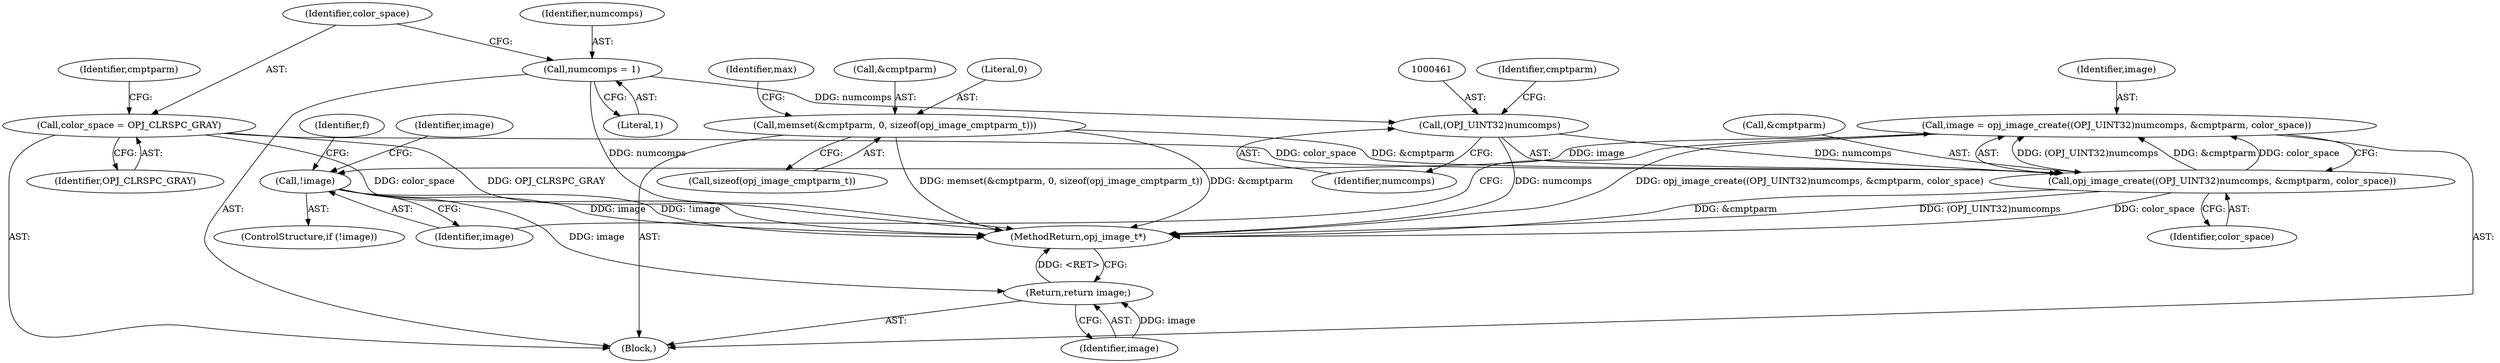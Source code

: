 digraph "0_openjpeg_e5285319229a5d77bf316bb0d3a6cbd3cb8666d9@API" {
"1000457" [label="(Call,image = opj_image_create((OPJ_UINT32)numcomps, &cmptparm, color_space))"];
"1000459" [label="(Call,opj_image_create((OPJ_UINT32)numcomps, &cmptparm, color_space))"];
"1000460" [label="(Call,(OPJ_UINT32)numcomps)"];
"1000139" [label="(Call,numcomps = 1)"];
"1000145" [label="(Call,memset(&cmptparm, 0, sizeof(opj_image_cmptparm_t)))"];
"1000142" [label="(Call,color_space = OPJ_CLRSPC_GRAY)"];
"1000467" [label="(Call,!image)"];
"1000663" [label="(Return,return image;)"];
"1000459" [label="(Call,opj_image_create((OPJ_UINT32)numcomps, &cmptparm, color_space))"];
"1000457" [label="(Call,image = opj_image_create((OPJ_UINT32)numcomps, &cmptparm, color_space))"];
"1000146" [label="(Call,&cmptparm)"];
"1000142" [label="(Call,color_space = OPJ_CLRSPC_GRAY)"];
"1000108" [label="(Block,)"];
"1000465" [label="(Identifier,color_space)"];
"1000664" [label="(Identifier,image)"];
"1000148" [label="(Literal,0)"];
"1000140" [label="(Identifier,numcomps)"];
"1000143" [label="(Identifier,color_space)"];
"1000458" [label="(Identifier,image)"];
"1000464" [label="(Identifier,cmptparm)"];
"1000468" [label="(Identifier,image)"];
"1000471" [label="(Identifier,f)"];
"1000149" [label="(Call,sizeof(opj_image_cmptparm_t))"];
"1000466" [label="(ControlStructure,if (!image))"];
"1000141" [label="(Literal,1)"];
"1000462" [label="(Identifier,numcomps)"];
"1000467" [label="(Call,!image)"];
"1000463" [label="(Call,&cmptparm)"];
"1000147" [label="(Identifier,cmptparm)"];
"1000663" [label="(Return,return image;)"];
"1000145" [label="(Call,memset(&cmptparm, 0, sizeof(opj_image_cmptparm_t)))"];
"1000152" [label="(Identifier,max)"];
"1000139" [label="(Call,numcomps = 1)"];
"1000665" [label="(MethodReturn,opj_image_t*)"];
"1000144" [label="(Identifier,OPJ_CLRSPC_GRAY)"];
"1000460" [label="(Call,(OPJ_UINT32)numcomps)"];
"1000476" [label="(Identifier,image)"];
"1000457" -> "1000108"  [label="AST: "];
"1000457" -> "1000459"  [label="CFG: "];
"1000458" -> "1000457"  [label="AST: "];
"1000459" -> "1000457"  [label="AST: "];
"1000468" -> "1000457"  [label="CFG: "];
"1000457" -> "1000665"  [label="DDG: opj_image_create((OPJ_UINT32)numcomps, &cmptparm, color_space)"];
"1000459" -> "1000457"  [label="DDG: (OPJ_UINT32)numcomps"];
"1000459" -> "1000457"  [label="DDG: &cmptparm"];
"1000459" -> "1000457"  [label="DDG: color_space"];
"1000457" -> "1000467"  [label="DDG: image"];
"1000459" -> "1000465"  [label="CFG: "];
"1000460" -> "1000459"  [label="AST: "];
"1000463" -> "1000459"  [label="AST: "];
"1000465" -> "1000459"  [label="AST: "];
"1000459" -> "1000665"  [label="DDG: (OPJ_UINT32)numcomps"];
"1000459" -> "1000665"  [label="DDG: color_space"];
"1000459" -> "1000665"  [label="DDG: &cmptparm"];
"1000460" -> "1000459"  [label="DDG: numcomps"];
"1000145" -> "1000459"  [label="DDG: &cmptparm"];
"1000142" -> "1000459"  [label="DDG: color_space"];
"1000460" -> "1000462"  [label="CFG: "];
"1000461" -> "1000460"  [label="AST: "];
"1000462" -> "1000460"  [label="AST: "];
"1000464" -> "1000460"  [label="CFG: "];
"1000460" -> "1000665"  [label="DDG: numcomps"];
"1000139" -> "1000460"  [label="DDG: numcomps"];
"1000139" -> "1000108"  [label="AST: "];
"1000139" -> "1000141"  [label="CFG: "];
"1000140" -> "1000139"  [label="AST: "];
"1000141" -> "1000139"  [label="AST: "];
"1000143" -> "1000139"  [label="CFG: "];
"1000139" -> "1000665"  [label="DDG: numcomps"];
"1000145" -> "1000108"  [label="AST: "];
"1000145" -> "1000149"  [label="CFG: "];
"1000146" -> "1000145"  [label="AST: "];
"1000148" -> "1000145"  [label="AST: "];
"1000149" -> "1000145"  [label="AST: "];
"1000152" -> "1000145"  [label="CFG: "];
"1000145" -> "1000665"  [label="DDG: memset(&cmptparm, 0, sizeof(opj_image_cmptparm_t))"];
"1000145" -> "1000665"  [label="DDG: &cmptparm"];
"1000142" -> "1000108"  [label="AST: "];
"1000142" -> "1000144"  [label="CFG: "];
"1000143" -> "1000142"  [label="AST: "];
"1000144" -> "1000142"  [label="AST: "];
"1000147" -> "1000142"  [label="CFG: "];
"1000142" -> "1000665"  [label="DDG: OPJ_CLRSPC_GRAY"];
"1000142" -> "1000665"  [label="DDG: color_space"];
"1000467" -> "1000466"  [label="AST: "];
"1000467" -> "1000468"  [label="CFG: "];
"1000468" -> "1000467"  [label="AST: "];
"1000471" -> "1000467"  [label="CFG: "];
"1000476" -> "1000467"  [label="CFG: "];
"1000467" -> "1000665"  [label="DDG: image"];
"1000467" -> "1000665"  [label="DDG: !image"];
"1000467" -> "1000663"  [label="DDG: image"];
"1000663" -> "1000108"  [label="AST: "];
"1000663" -> "1000664"  [label="CFG: "];
"1000664" -> "1000663"  [label="AST: "];
"1000665" -> "1000663"  [label="CFG: "];
"1000663" -> "1000665"  [label="DDG: <RET>"];
"1000664" -> "1000663"  [label="DDG: image"];
}
